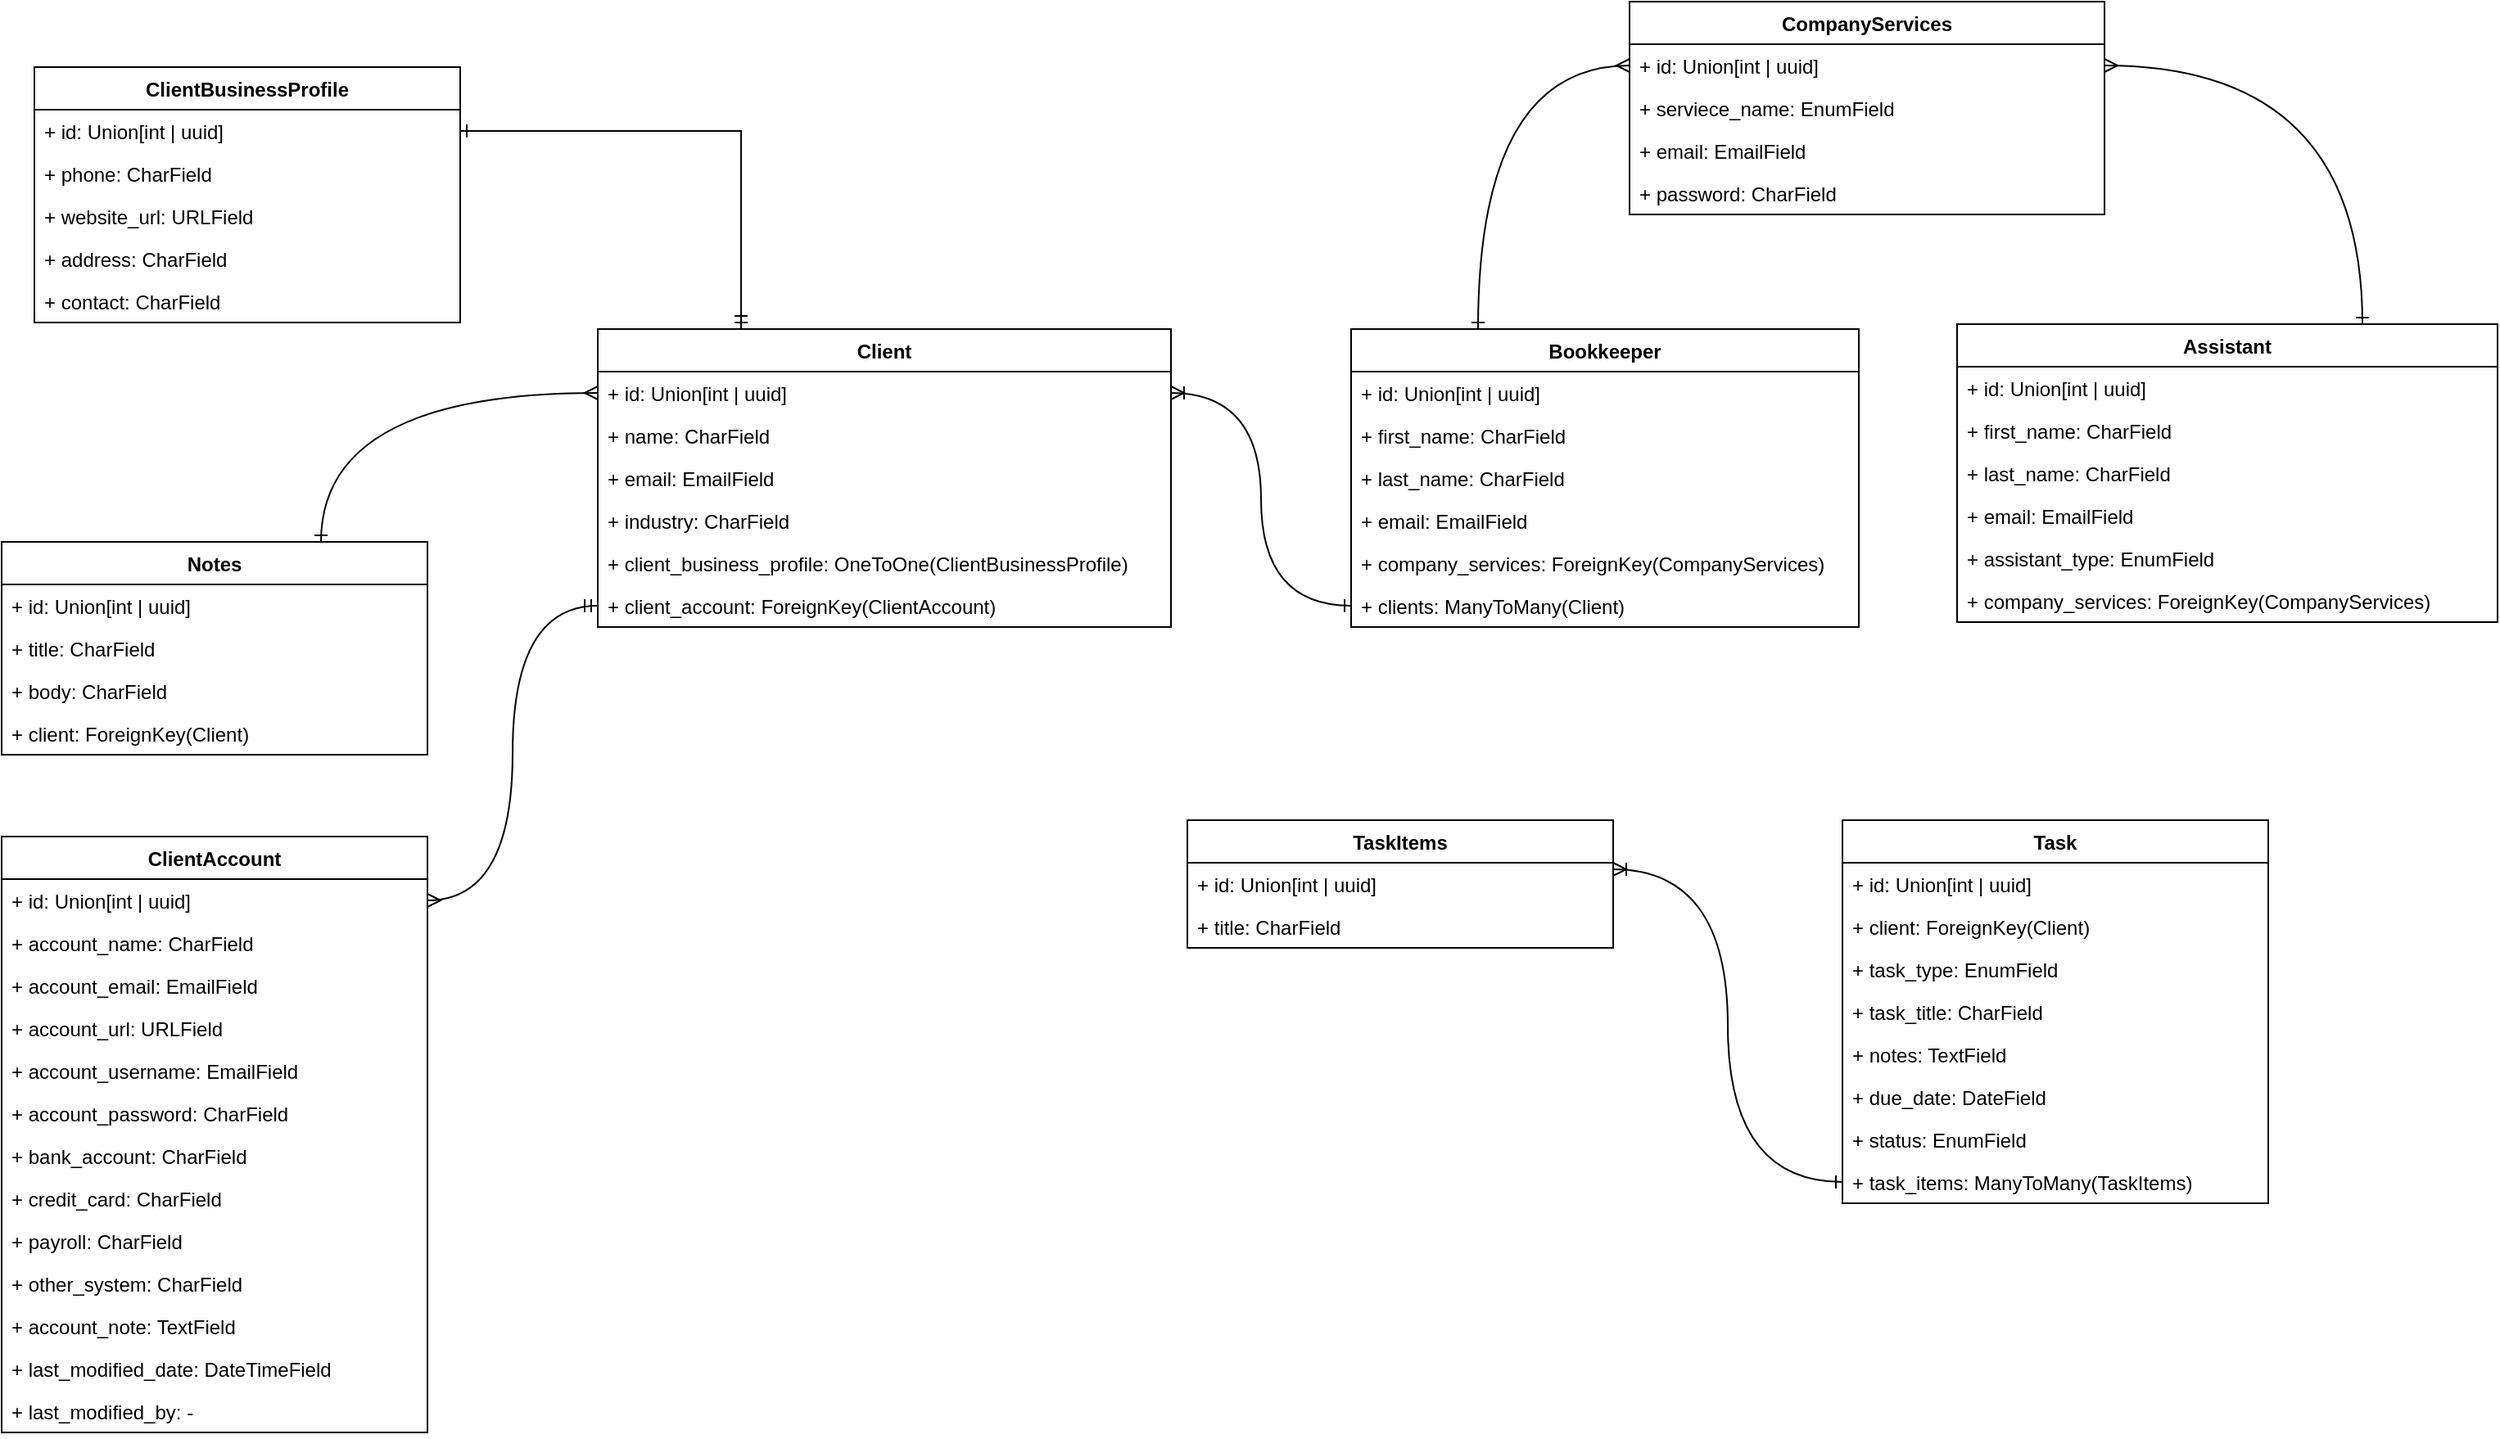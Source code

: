 <mxfile version="19.0.2" type="device"><diagram id="FJx3hdpD5x5kR2odDlSr" name="Models"><mxGraphModel dx="1422" dy="873" grid="1" gridSize="10" guides="1" tooltips="1" connect="1" arrows="1" fold="1" page="1" pageScale="1" pageWidth="1500" pageHeight="1000" math="0" shadow="0"><root><mxCell id="0"/><mxCell id="1" parent="0"/><mxCell id="gqumxcrv6tOvIW2HF8-q-10" value="ClientBusinessProfile" style="swimlane;fontStyle=1;childLayout=stackLayout;horizontal=1;startSize=26;fillColor=none;horizontalStack=0;resizeParent=1;resizeParentMax=0;resizeLast=0;collapsible=1;marginBottom=0;" vertex="1" parent="1"><mxGeometry x="950" y="97" width="260" height="156" as="geometry"/></mxCell><mxCell id="gqumxcrv6tOvIW2HF8-q-11" value="+ id: Union[int | uuid] " style="text;strokeColor=none;fillColor=none;align=left;verticalAlign=top;spacingLeft=4;spacingRight=4;overflow=hidden;rotatable=0;points=[[0,0.5],[1,0.5]];portConstraint=eastwest;" vertex="1" parent="gqumxcrv6tOvIW2HF8-q-10"><mxGeometry y="26" width="260" height="26" as="geometry"/></mxCell><mxCell id="gqumxcrv6tOvIW2HF8-q-12" value="+ phone: CharField" style="text;strokeColor=none;fillColor=none;align=left;verticalAlign=top;spacingLeft=4;spacingRight=4;overflow=hidden;rotatable=0;points=[[0,0.5],[1,0.5]];portConstraint=eastwest;" vertex="1" parent="gqumxcrv6tOvIW2HF8-q-10"><mxGeometry y="52" width="260" height="26" as="geometry"/></mxCell><mxCell id="gqumxcrv6tOvIW2HF8-q-13" value="+ website_url: URLField" style="text;strokeColor=none;fillColor=none;align=left;verticalAlign=top;spacingLeft=4;spacingRight=4;overflow=hidden;rotatable=0;points=[[0,0.5],[1,0.5]];portConstraint=eastwest;" vertex="1" parent="gqumxcrv6tOvIW2HF8-q-10"><mxGeometry y="78" width="260" height="26" as="geometry"/></mxCell><mxCell id="gqumxcrv6tOvIW2HF8-q-14" value="+ address: CharField" style="text;strokeColor=none;fillColor=none;align=left;verticalAlign=top;spacingLeft=4;spacingRight=4;overflow=hidden;rotatable=0;points=[[0,0.5],[1,0.5]];portConstraint=eastwest;" vertex="1" parent="gqumxcrv6tOvIW2HF8-q-10"><mxGeometry y="104" width="260" height="26" as="geometry"/></mxCell><mxCell id="gqumxcrv6tOvIW2HF8-q-15" value="+ contact: CharField" style="text;strokeColor=none;fillColor=none;align=left;verticalAlign=top;spacingLeft=4;spacingRight=4;overflow=hidden;rotatable=0;points=[[0,0.5],[1,0.5]];portConstraint=eastwest;" vertex="1" parent="gqumxcrv6tOvIW2HF8-q-10"><mxGeometry y="130" width="260" height="26" as="geometry"/></mxCell><mxCell id="gqumxcrv6tOvIW2HF8-q-16" value="Client" style="swimlane;fontStyle=1;childLayout=stackLayout;horizontal=1;startSize=26;fillColor=none;horizontalStack=0;resizeParent=1;resizeParentMax=0;resizeLast=0;collapsible=1;marginBottom=0;" vertex="1" parent="1"><mxGeometry x="1294" y="257" width="350" height="182" as="geometry"/></mxCell><mxCell id="gqumxcrv6tOvIW2HF8-q-17" value="+ id: Union[int | uuid] " style="text;strokeColor=none;fillColor=none;align=left;verticalAlign=top;spacingLeft=4;spacingRight=4;overflow=hidden;rotatable=0;points=[[0,0.5],[1,0.5]];portConstraint=eastwest;" vertex="1" parent="gqumxcrv6tOvIW2HF8-q-16"><mxGeometry y="26" width="350" height="26" as="geometry"/></mxCell><mxCell id="gqumxcrv6tOvIW2HF8-q-18" value="+ name: CharField" style="text;strokeColor=none;fillColor=none;align=left;verticalAlign=top;spacingLeft=4;spacingRight=4;overflow=hidden;rotatable=0;points=[[0,0.5],[1,0.5]];portConstraint=eastwest;" vertex="1" parent="gqumxcrv6tOvIW2HF8-q-16"><mxGeometry y="52" width="350" height="26" as="geometry"/></mxCell><mxCell id="gqumxcrv6tOvIW2HF8-q-19" value="+ email: EmailField" style="text;strokeColor=none;fillColor=none;align=left;verticalAlign=top;spacingLeft=4;spacingRight=4;overflow=hidden;rotatable=0;points=[[0,0.5],[1,0.5]];portConstraint=eastwest;" vertex="1" parent="gqumxcrv6tOvIW2HF8-q-16"><mxGeometry y="78" width="350" height="26" as="geometry"/></mxCell><mxCell id="gqumxcrv6tOvIW2HF8-q-20" value="+ industry: CharField" style="text;strokeColor=none;fillColor=none;align=left;verticalAlign=top;spacingLeft=4;spacingRight=4;overflow=hidden;rotatable=0;points=[[0,0.5],[1,0.5]];portConstraint=eastwest;" vertex="1" parent="gqumxcrv6tOvIW2HF8-q-16"><mxGeometry y="104" width="350" height="26" as="geometry"/></mxCell><mxCell id="gqumxcrv6tOvIW2HF8-q-21" value="+ client_business_profile: OneToOne(ClientBusinessProfile)" style="text;strokeColor=none;fillColor=none;align=left;verticalAlign=top;spacingLeft=4;spacingRight=4;overflow=hidden;rotatable=0;points=[[0,0.5],[1,0.5]];portConstraint=eastwest;" vertex="1" parent="gqumxcrv6tOvIW2HF8-q-16"><mxGeometry y="130" width="350" height="26" as="geometry"/></mxCell><mxCell id="gqumxcrv6tOvIW2HF8-q-22" value="+ client_account: ForeignKey(ClientAccount)" style="text;strokeColor=none;fillColor=none;align=left;verticalAlign=top;spacingLeft=4;spacingRight=4;overflow=hidden;rotatable=0;points=[[0,0.5],[1,0.5]];portConstraint=eastwest;" vertex="1" parent="gqumxcrv6tOvIW2HF8-q-16"><mxGeometry y="156" width="350" height="26" as="geometry"/></mxCell><mxCell id="gqumxcrv6tOvIW2HF8-q-23" value="ClientAccount" style="swimlane;fontStyle=1;childLayout=stackLayout;horizontal=1;startSize=26;fillColor=none;horizontalStack=0;resizeParent=1;resizeParentMax=0;resizeLast=0;collapsible=1;marginBottom=0;" vertex="1" parent="1"><mxGeometry x="930" y="567" width="260" height="364" as="geometry"/></mxCell><mxCell id="gqumxcrv6tOvIW2HF8-q-24" value="+ id: Union[int | uuid] " style="text;strokeColor=none;fillColor=none;align=left;verticalAlign=top;spacingLeft=4;spacingRight=4;overflow=hidden;rotatable=0;points=[[0,0.5],[1,0.5]];portConstraint=eastwest;" vertex="1" parent="gqumxcrv6tOvIW2HF8-q-23"><mxGeometry y="26" width="260" height="26" as="geometry"/></mxCell><mxCell id="gqumxcrv6tOvIW2HF8-q-25" value="+ account_name: CharField" style="text;strokeColor=none;fillColor=none;align=left;verticalAlign=top;spacingLeft=4;spacingRight=4;overflow=hidden;rotatable=0;points=[[0,0.5],[1,0.5]];portConstraint=eastwest;" vertex="1" parent="gqumxcrv6tOvIW2HF8-q-23"><mxGeometry y="52" width="260" height="26" as="geometry"/></mxCell><mxCell id="gqumxcrv6tOvIW2HF8-q-26" value="+ account_email: EmailField" style="text;strokeColor=none;fillColor=none;align=left;verticalAlign=top;spacingLeft=4;spacingRight=4;overflow=hidden;rotatable=0;points=[[0,0.5],[1,0.5]];portConstraint=eastwest;" vertex="1" parent="gqumxcrv6tOvIW2HF8-q-23"><mxGeometry y="78" width="260" height="26" as="geometry"/></mxCell><mxCell id="gqumxcrv6tOvIW2HF8-q-31" value="+ account_url: URLField" style="text;strokeColor=none;fillColor=none;align=left;verticalAlign=top;spacingLeft=4;spacingRight=4;overflow=hidden;rotatable=0;points=[[0,0.5],[1,0.5]];portConstraint=eastwest;" vertex="1" parent="gqumxcrv6tOvIW2HF8-q-23"><mxGeometry y="104" width="260" height="26" as="geometry"/></mxCell><mxCell id="gqumxcrv6tOvIW2HF8-q-32" value="+ account_username: EmailField" style="text;strokeColor=none;fillColor=none;align=left;verticalAlign=top;spacingLeft=4;spacingRight=4;overflow=hidden;rotatable=0;points=[[0,0.5],[1,0.5]];portConstraint=eastwest;" vertex="1" parent="gqumxcrv6tOvIW2HF8-q-23"><mxGeometry y="130" width="260" height="26" as="geometry"/></mxCell><mxCell id="gqumxcrv6tOvIW2HF8-q-33" value="+ account_password: CharField" style="text;strokeColor=none;fillColor=none;align=left;verticalAlign=top;spacingLeft=4;spacingRight=4;overflow=hidden;rotatable=0;points=[[0,0.5],[1,0.5]];portConstraint=eastwest;" vertex="1" parent="gqumxcrv6tOvIW2HF8-q-23"><mxGeometry y="156" width="260" height="26" as="geometry"/></mxCell><mxCell id="gqumxcrv6tOvIW2HF8-q-27" value="+ bank_account: CharField" style="text;strokeColor=none;fillColor=none;align=left;verticalAlign=top;spacingLeft=4;spacingRight=4;overflow=hidden;rotatable=0;points=[[0,0.5],[1,0.5]];portConstraint=eastwest;" vertex="1" parent="gqumxcrv6tOvIW2HF8-q-23"><mxGeometry y="182" width="260" height="26" as="geometry"/></mxCell><mxCell id="gqumxcrv6tOvIW2HF8-q-28" value="+ credit_card: CharField" style="text;strokeColor=none;fillColor=none;align=left;verticalAlign=top;spacingLeft=4;spacingRight=4;overflow=hidden;rotatable=0;points=[[0,0.5],[1,0.5]];portConstraint=eastwest;" vertex="1" parent="gqumxcrv6tOvIW2HF8-q-23"><mxGeometry y="208" width="260" height="26" as="geometry"/></mxCell><mxCell id="gqumxcrv6tOvIW2HF8-q-29" value="+ payroll: CharField" style="text;strokeColor=none;fillColor=none;align=left;verticalAlign=top;spacingLeft=4;spacingRight=4;overflow=hidden;rotatable=0;points=[[0,0.5],[1,0.5]];portConstraint=eastwest;" vertex="1" parent="gqumxcrv6tOvIW2HF8-q-23"><mxGeometry y="234" width="260" height="26" as="geometry"/></mxCell><mxCell id="gqumxcrv6tOvIW2HF8-q-30" value="+ other_system: CharField" style="text;strokeColor=none;fillColor=none;align=left;verticalAlign=top;spacingLeft=4;spacingRight=4;overflow=hidden;rotatable=0;points=[[0,0.5],[1,0.5]];portConstraint=eastwest;" vertex="1" parent="gqumxcrv6tOvIW2HF8-q-23"><mxGeometry y="260" width="260" height="26" as="geometry"/></mxCell><mxCell id="gqumxcrv6tOvIW2HF8-q-34" value="+ account_note: TextField" style="text;strokeColor=none;fillColor=none;align=left;verticalAlign=top;spacingLeft=4;spacingRight=4;overflow=hidden;rotatable=0;points=[[0,0.5],[1,0.5]];portConstraint=eastwest;" vertex="1" parent="gqumxcrv6tOvIW2HF8-q-23"><mxGeometry y="286" width="260" height="26" as="geometry"/></mxCell><mxCell id="gqumxcrv6tOvIW2HF8-q-35" value="+ last_modified_date: DateTimeField" style="text;strokeColor=none;fillColor=none;align=left;verticalAlign=top;spacingLeft=4;spacingRight=4;overflow=hidden;rotatable=0;points=[[0,0.5],[1,0.5]];portConstraint=eastwest;" vertex="1" parent="gqumxcrv6tOvIW2HF8-q-23"><mxGeometry y="312" width="260" height="26" as="geometry"/></mxCell><mxCell id="gqumxcrv6tOvIW2HF8-q-36" value="+ last_modified_by: -" style="text;strokeColor=none;fillColor=none;align=left;verticalAlign=top;spacingLeft=4;spacingRight=4;overflow=hidden;rotatable=0;points=[[0,0.5],[1,0.5]];portConstraint=eastwest;" vertex="1" parent="gqumxcrv6tOvIW2HF8-q-23"><mxGeometry y="338" width="260" height="26" as="geometry"/></mxCell><mxCell id="gqumxcrv6tOvIW2HF8-q-85" style="edgeStyle=orthogonalEdgeStyle;curved=1;rounded=0;orthogonalLoop=1;jettySize=auto;html=1;exitX=0.25;exitY=0;exitDx=0;exitDy=0;startArrow=ERone;startFill=0;endArrow=ERmany;endFill=0;" edge="1" parent="1" source="gqumxcrv6tOvIW2HF8-q-37" target="gqumxcrv6tOvIW2HF8-q-44"><mxGeometry relative="1" as="geometry"/></mxCell><mxCell id="gqumxcrv6tOvIW2HF8-q-37" value="Bookkeeper" style="swimlane;fontStyle=1;childLayout=stackLayout;horizontal=1;startSize=26;fillColor=none;horizontalStack=0;resizeParent=1;resizeParentMax=0;resizeLast=0;collapsible=1;marginBottom=0;" vertex="1" parent="1"><mxGeometry x="1754" y="257" width="310" height="182" as="geometry"/></mxCell><mxCell id="gqumxcrv6tOvIW2HF8-q-38" value="+ id: Union[int | uuid] " style="text;strokeColor=none;fillColor=none;align=left;verticalAlign=top;spacingLeft=4;spacingRight=4;overflow=hidden;rotatable=0;points=[[0,0.5],[1,0.5]];portConstraint=eastwest;" vertex="1" parent="gqumxcrv6tOvIW2HF8-q-37"><mxGeometry y="26" width="310" height="26" as="geometry"/></mxCell><mxCell id="gqumxcrv6tOvIW2HF8-q-39" value="+ first_name: CharField" style="text;strokeColor=none;fillColor=none;align=left;verticalAlign=top;spacingLeft=4;spacingRight=4;overflow=hidden;rotatable=0;points=[[0,0.5],[1,0.5]];portConstraint=eastwest;" vertex="1" parent="gqumxcrv6tOvIW2HF8-q-37"><mxGeometry y="52" width="310" height="26" as="geometry"/></mxCell><mxCell id="gqumxcrv6tOvIW2HF8-q-40" value="+ last_name: CharField" style="text;strokeColor=none;fillColor=none;align=left;verticalAlign=top;spacingLeft=4;spacingRight=4;overflow=hidden;rotatable=0;points=[[0,0.5],[1,0.5]];portConstraint=eastwest;" vertex="1" parent="gqumxcrv6tOvIW2HF8-q-37"><mxGeometry y="78" width="310" height="26" as="geometry"/></mxCell><mxCell id="gqumxcrv6tOvIW2HF8-q-41" value="+ email: EmailField" style="text;strokeColor=none;fillColor=none;align=left;verticalAlign=top;spacingLeft=4;spacingRight=4;overflow=hidden;rotatable=0;points=[[0,0.5],[1,0.5]];portConstraint=eastwest;" vertex="1" parent="gqumxcrv6tOvIW2HF8-q-37"><mxGeometry y="104" width="310" height="26" as="geometry"/></mxCell><mxCell id="gqumxcrv6tOvIW2HF8-q-82" value="+ company_services: ForeignKey(CompanyServices)" style="text;strokeColor=none;fillColor=none;align=left;verticalAlign=top;spacingLeft=4;spacingRight=4;overflow=hidden;rotatable=0;points=[[0,0.5],[1,0.5]];portConstraint=eastwest;" vertex="1" parent="gqumxcrv6tOvIW2HF8-q-37"><mxGeometry y="130" width="310" height="26" as="geometry"/></mxCell><mxCell id="gqumxcrv6tOvIW2HF8-q-88" value="+ clients: ManyToMany(Client)" style="text;strokeColor=none;fillColor=none;align=left;verticalAlign=top;spacingLeft=4;spacingRight=4;overflow=hidden;rotatable=0;points=[[0,0.5],[1,0.5]];portConstraint=eastwest;" vertex="1" parent="gqumxcrv6tOvIW2HF8-q-37"><mxGeometry y="156" width="310" height="26" as="geometry"/></mxCell><mxCell id="gqumxcrv6tOvIW2HF8-q-43" value="CompanyServices" style="swimlane;fontStyle=1;childLayout=stackLayout;horizontal=1;startSize=26;fillColor=none;horizontalStack=0;resizeParent=1;resizeParentMax=0;resizeLast=0;collapsible=1;marginBottom=0;" vertex="1" parent="1"><mxGeometry x="1924" y="57" width="290" height="130" as="geometry"/></mxCell><mxCell id="gqumxcrv6tOvIW2HF8-q-44" value="+ id: Union[int | uuid] " style="text;strokeColor=none;fillColor=none;align=left;verticalAlign=top;spacingLeft=4;spacingRight=4;overflow=hidden;rotatable=0;points=[[0,0.5],[1,0.5]];portConstraint=eastwest;" vertex="1" parent="gqumxcrv6tOvIW2HF8-q-43"><mxGeometry y="26" width="290" height="26" as="geometry"/></mxCell><mxCell id="gqumxcrv6tOvIW2HF8-q-45" value="+ serviece_name: EnumField" style="text;strokeColor=none;fillColor=none;align=left;verticalAlign=top;spacingLeft=4;spacingRight=4;overflow=hidden;rotatable=0;points=[[0,0.5],[1,0.5]];portConstraint=eastwest;" vertex="1" parent="gqumxcrv6tOvIW2HF8-q-43"><mxGeometry y="52" width="290" height="26" as="geometry"/></mxCell><mxCell id="gqumxcrv6tOvIW2HF8-q-47" value="+ email: EmailField" style="text;strokeColor=none;fillColor=none;align=left;verticalAlign=top;spacingLeft=4;spacingRight=4;overflow=hidden;rotatable=0;points=[[0,0.5],[1,0.5]];portConstraint=eastwest;" vertex="1" parent="gqumxcrv6tOvIW2HF8-q-43"><mxGeometry y="78" width="290" height="26" as="geometry"/></mxCell><mxCell id="gqumxcrv6tOvIW2HF8-q-48" value="+ password: CharField" style="text;strokeColor=none;fillColor=none;align=left;verticalAlign=top;spacingLeft=4;spacingRight=4;overflow=hidden;rotatable=0;points=[[0,0.5],[1,0.5]];portConstraint=eastwest;" vertex="1" parent="gqumxcrv6tOvIW2HF8-q-43"><mxGeometry y="104" width="290" height="26" as="geometry"/></mxCell><mxCell id="gqumxcrv6tOvIW2HF8-q-86" style="edgeStyle=orthogonalEdgeStyle;curved=1;rounded=0;orthogonalLoop=1;jettySize=auto;html=1;exitX=0.75;exitY=0;exitDx=0;exitDy=0;entryX=1;entryY=0.5;entryDx=0;entryDy=0;startArrow=ERone;startFill=0;endArrow=ERmany;endFill=0;" edge="1" parent="1" source="gqumxcrv6tOvIW2HF8-q-52" target="gqumxcrv6tOvIW2HF8-q-44"><mxGeometry relative="1" as="geometry"/></mxCell><mxCell id="gqumxcrv6tOvIW2HF8-q-52" value="Assistant" style="swimlane;fontStyle=1;childLayout=stackLayout;horizontal=1;startSize=26;fillColor=none;horizontalStack=0;resizeParent=1;resizeParentMax=0;resizeLast=0;collapsible=1;marginBottom=0;" vertex="1" parent="1"><mxGeometry x="2124" y="254" width="330" height="182" as="geometry"/></mxCell><mxCell id="gqumxcrv6tOvIW2HF8-q-53" value="+ id: Union[int | uuid] " style="text;strokeColor=none;fillColor=none;align=left;verticalAlign=top;spacingLeft=4;spacingRight=4;overflow=hidden;rotatable=0;points=[[0,0.5],[1,0.5]];portConstraint=eastwest;" vertex="1" parent="gqumxcrv6tOvIW2HF8-q-52"><mxGeometry y="26" width="330" height="26" as="geometry"/></mxCell><mxCell id="gqumxcrv6tOvIW2HF8-q-54" value="+ first_name: CharField" style="text;strokeColor=none;fillColor=none;align=left;verticalAlign=top;spacingLeft=4;spacingRight=4;overflow=hidden;rotatable=0;points=[[0,0.5],[1,0.5]];portConstraint=eastwest;" vertex="1" parent="gqumxcrv6tOvIW2HF8-q-52"><mxGeometry y="52" width="330" height="26" as="geometry"/></mxCell><mxCell id="gqumxcrv6tOvIW2HF8-q-55" value="+ last_name: CharField" style="text;strokeColor=none;fillColor=none;align=left;verticalAlign=top;spacingLeft=4;spacingRight=4;overflow=hidden;rotatable=0;points=[[0,0.5],[1,0.5]];portConstraint=eastwest;" vertex="1" parent="gqumxcrv6tOvIW2HF8-q-52"><mxGeometry y="78" width="330" height="26" as="geometry"/></mxCell><mxCell id="gqumxcrv6tOvIW2HF8-q-56" value="+ email: EmailField" style="text;strokeColor=none;fillColor=none;align=left;verticalAlign=top;spacingLeft=4;spacingRight=4;overflow=hidden;rotatable=0;points=[[0,0.5],[1,0.5]];portConstraint=eastwest;" vertex="1" parent="gqumxcrv6tOvIW2HF8-q-52"><mxGeometry y="104" width="330" height="26" as="geometry"/></mxCell><mxCell id="gqumxcrv6tOvIW2HF8-q-57" value="+ assistant_type: EnumField" style="text;strokeColor=none;fillColor=none;align=left;verticalAlign=top;spacingLeft=4;spacingRight=4;overflow=hidden;rotatable=0;points=[[0,0.5],[1,0.5]];portConstraint=eastwest;" vertex="1" parent="gqumxcrv6tOvIW2HF8-q-52"><mxGeometry y="130" width="330" height="26" as="geometry"/></mxCell><mxCell id="gqumxcrv6tOvIW2HF8-q-84" value="+ company_services: ForeignKey(CompanyServices)" style="text;strokeColor=none;fillColor=none;align=left;verticalAlign=top;spacingLeft=4;spacingRight=4;overflow=hidden;rotatable=0;points=[[0,0.5],[1,0.5]];portConstraint=eastwest;" vertex="1" parent="gqumxcrv6tOvIW2HF8-q-52"><mxGeometry y="156" width="330" height="26" as="geometry"/></mxCell><mxCell id="gqumxcrv6tOvIW2HF8-q-58" value="Task" style="swimlane;fontStyle=1;childLayout=stackLayout;horizontal=1;startSize=26;fillColor=none;horizontalStack=0;resizeParent=1;resizeParentMax=0;resizeLast=0;collapsible=1;marginBottom=0;" vertex="1" parent="1"><mxGeometry x="2054" y="557" width="260" height="234" as="geometry"/></mxCell><mxCell id="gqumxcrv6tOvIW2HF8-q-59" value="+ id: Union[int | uuid] " style="text;strokeColor=none;fillColor=none;align=left;verticalAlign=top;spacingLeft=4;spacingRight=4;overflow=hidden;rotatable=0;points=[[0,0.5],[1,0.5]];portConstraint=eastwest;" vertex="1" parent="gqumxcrv6tOvIW2HF8-q-58"><mxGeometry y="26" width="260" height="26" as="geometry"/></mxCell><mxCell id="gqumxcrv6tOvIW2HF8-q-60" value="+ client: ForeignKey(Client)" style="text;strokeColor=none;fillColor=none;align=left;verticalAlign=top;spacingLeft=4;spacingRight=4;overflow=hidden;rotatable=0;points=[[0,0.5],[1,0.5]];portConstraint=eastwest;" vertex="1" parent="gqumxcrv6tOvIW2HF8-q-58"><mxGeometry y="52" width="260" height="26" as="geometry"/></mxCell><mxCell id="gqumxcrv6tOvIW2HF8-q-61" value="+ task_type: EnumField" style="text;strokeColor=none;fillColor=none;align=left;verticalAlign=top;spacingLeft=4;spacingRight=4;overflow=hidden;rotatable=0;points=[[0,0.5],[1,0.5]];portConstraint=eastwest;" vertex="1" parent="gqumxcrv6tOvIW2HF8-q-58"><mxGeometry y="78" width="260" height="26" as="geometry"/></mxCell><mxCell id="gqumxcrv6tOvIW2HF8-q-62" value="+ task_title: CharField" style="text;strokeColor=none;fillColor=none;align=left;verticalAlign=top;spacingLeft=4;spacingRight=4;overflow=hidden;rotatable=0;points=[[0,0.5],[1,0.5]];portConstraint=eastwest;" vertex="1" parent="gqumxcrv6tOvIW2HF8-q-58"><mxGeometry y="104" width="260" height="26" as="geometry"/></mxCell><mxCell id="gqumxcrv6tOvIW2HF8-q-63" value="+ notes: TextField" style="text;strokeColor=none;fillColor=none;align=left;verticalAlign=top;spacingLeft=4;spacingRight=4;overflow=hidden;rotatable=0;points=[[0,0.5],[1,0.5]];portConstraint=eastwest;" vertex="1" parent="gqumxcrv6tOvIW2HF8-q-58"><mxGeometry y="130" width="260" height="26" as="geometry"/></mxCell><mxCell id="gqumxcrv6tOvIW2HF8-q-65" value="+ due_date: DateField" style="text;strokeColor=none;fillColor=none;align=left;verticalAlign=top;spacingLeft=4;spacingRight=4;overflow=hidden;rotatable=0;points=[[0,0.5],[1,0.5]];portConstraint=eastwest;" vertex="1" parent="gqumxcrv6tOvIW2HF8-q-58"><mxGeometry y="156" width="260" height="26" as="geometry"/></mxCell><mxCell id="gqumxcrv6tOvIW2HF8-q-66" value="+ status: EnumField" style="text;strokeColor=none;fillColor=none;align=left;verticalAlign=top;spacingLeft=4;spacingRight=4;overflow=hidden;rotatable=0;points=[[0,0.5],[1,0.5]];portConstraint=eastwest;" vertex="1" parent="gqumxcrv6tOvIW2HF8-q-58"><mxGeometry y="182" width="260" height="26" as="geometry"/></mxCell><mxCell id="gqumxcrv6tOvIW2HF8-q-73" value="+ task_items: ManyToMany(TaskItems)" style="text;strokeColor=none;fillColor=none;align=left;verticalAlign=top;spacingLeft=4;spacingRight=4;overflow=hidden;rotatable=0;points=[[0,0.5],[1,0.5]];portConstraint=eastwest;" vertex="1" parent="gqumxcrv6tOvIW2HF8-q-58"><mxGeometry y="208" width="260" height="26" as="geometry"/></mxCell><mxCell id="gqumxcrv6tOvIW2HF8-q-67" value="TaskItems" style="swimlane;fontStyle=1;childLayout=stackLayout;horizontal=1;startSize=26;fillColor=none;horizontalStack=0;resizeParent=1;resizeParentMax=0;resizeLast=0;collapsible=1;marginBottom=0;" vertex="1" parent="1"><mxGeometry x="1654" y="557" width="260" height="78" as="geometry"/></mxCell><mxCell id="gqumxcrv6tOvIW2HF8-q-68" value="+ id: Union[int | uuid] " style="text;strokeColor=none;fillColor=none;align=left;verticalAlign=top;spacingLeft=4;spacingRight=4;overflow=hidden;rotatable=0;points=[[0,0.5],[1,0.5]];portConstraint=eastwest;" vertex="1" parent="gqumxcrv6tOvIW2HF8-q-67"><mxGeometry y="26" width="260" height="26" as="geometry"/></mxCell><mxCell id="gqumxcrv6tOvIW2HF8-q-69" value="+ title: CharField" style="text;strokeColor=none;fillColor=none;align=left;verticalAlign=top;spacingLeft=4;spacingRight=4;overflow=hidden;rotatable=0;points=[[0,0.5],[1,0.5]];portConstraint=eastwest;" vertex="1" parent="gqumxcrv6tOvIW2HF8-q-67"><mxGeometry y="52" width="260" height="26" as="geometry"/></mxCell><mxCell id="gqumxcrv6tOvIW2HF8-q-90" style="edgeStyle=orthogonalEdgeStyle;curved=1;rounded=0;orthogonalLoop=1;jettySize=auto;html=1;exitX=0.75;exitY=0;exitDx=0;exitDy=0;entryX=0;entryY=0.5;entryDx=0;entryDy=0;startArrow=ERone;startFill=0;endArrow=ERmany;endFill=0;" edge="1" parent="1" source="gqumxcrv6tOvIW2HF8-q-74" target="gqumxcrv6tOvIW2HF8-q-17"><mxGeometry relative="1" as="geometry"/></mxCell><mxCell id="gqumxcrv6tOvIW2HF8-q-74" value="Notes" style="swimlane;fontStyle=1;childLayout=stackLayout;horizontal=1;startSize=26;fillColor=none;horizontalStack=0;resizeParent=1;resizeParentMax=0;resizeLast=0;collapsible=1;marginBottom=0;" vertex="1" parent="1"><mxGeometry x="930" y="387" width="260" height="130" as="geometry"/></mxCell><mxCell id="gqumxcrv6tOvIW2HF8-q-75" value="+ id: Union[int | uuid] " style="text;strokeColor=none;fillColor=none;align=left;verticalAlign=top;spacingLeft=4;spacingRight=4;overflow=hidden;rotatable=0;points=[[0,0.5],[1,0.5]];portConstraint=eastwest;" vertex="1" parent="gqumxcrv6tOvIW2HF8-q-74"><mxGeometry y="26" width="260" height="26" as="geometry"/></mxCell><mxCell id="gqumxcrv6tOvIW2HF8-q-76" value="+ title: CharField" style="text;strokeColor=none;fillColor=none;align=left;verticalAlign=top;spacingLeft=4;spacingRight=4;overflow=hidden;rotatable=0;points=[[0,0.5],[1,0.5]];portConstraint=eastwest;" vertex="1" parent="gqumxcrv6tOvIW2HF8-q-74"><mxGeometry y="52" width="260" height="26" as="geometry"/></mxCell><mxCell id="gqumxcrv6tOvIW2HF8-q-77" value="+ body: CharField" style="text;strokeColor=none;fillColor=none;align=left;verticalAlign=top;spacingLeft=4;spacingRight=4;overflow=hidden;rotatable=0;points=[[0,0.5],[1,0.5]];portConstraint=eastwest;" vertex="1" parent="gqumxcrv6tOvIW2HF8-q-74"><mxGeometry y="78" width="260" height="26" as="geometry"/></mxCell><mxCell id="gqumxcrv6tOvIW2HF8-q-78" value="+ client: ForeignKey(Client)" style="text;strokeColor=none;fillColor=none;align=left;verticalAlign=top;spacingLeft=4;spacingRight=4;overflow=hidden;rotatable=0;points=[[0,0.5],[1,0.5]];portConstraint=eastwest;" vertex="1" parent="gqumxcrv6tOvIW2HF8-q-74"><mxGeometry y="104" width="260" height="26" as="geometry"/></mxCell><mxCell id="gqumxcrv6tOvIW2HF8-q-80" style="edgeStyle=orthogonalEdgeStyle;rounded=0;orthogonalLoop=1;jettySize=auto;html=1;entryX=1;entryY=0.25;entryDx=0;entryDy=0;startArrow=ERmandOne;startFill=0;endArrow=ERone;endFill=0;exitX=0.25;exitY=0;exitDx=0;exitDy=0;" edge="1" parent="1" source="gqumxcrv6tOvIW2HF8-q-16" target="gqumxcrv6tOvIW2HF8-q-10"><mxGeometry relative="1" as="geometry"/></mxCell><mxCell id="gqumxcrv6tOvIW2HF8-q-81" style="edgeStyle=orthogonalEdgeStyle;rounded=0;orthogonalLoop=1;jettySize=auto;html=1;exitX=0;exitY=0.5;exitDx=0;exitDy=0;entryX=1;entryY=0.5;entryDx=0;entryDy=0;startArrow=ERmandOne;startFill=0;endArrow=ERmany;endFill=0;curved=1;" edge="1" parent="1" source="gqumxcrv6tOvIW2HF8-q-22" target="gqumxcrv6tOvIW2HF8-q-24"><mxGeometry relative="1" as="geometry"/></mxCell><mxCell id="gqumxcrv6tOvIW2HF8-q-87" style="edgeStyle=orthogonalEdgeStyle;curved=1;rounded=0;orthogonalLoop=1;jettySize=auto;html=1;exitX=0;exitY=0.5;exitDx=0;exitDy=0;entryX=1;entryY=0.154;entryDx=0;entryDy=0;entryPerimeter=0;startArrow=ERone;startFill=0;endArrow=ERoneToMany;endFill=0;" edge="1" parent="1" source="gqumxcrv6tOvIW2HF8-q-73" target="gqumxcrv6tOvIW2HF8-q-68"><mxGeometry relative="1" as="geometry"/></mxCell><mxCell id="gqumxcrv6tOvIW2HF8-q-89" style="edgeStyle=orthogonalEdgeStyle;curved=1;rounded=0;orthogonalLoop=1;jettySize=auto;html=1;exitX=0;exitY=0.5;exitDx=0;exitDy=0;startArrow=ERone;startFill=0;endArrow=ERoneToMany;endFill=0;" edge="1" parent="1" source="gqumxcrv6tOvIW2HF8-q-88" target="gqumxcrv6tOvIW2HF8-q-17"><mxGeometry relative="1" as="geometry"/></mxCell></root></mxGraphModel></diagram></mxfile>